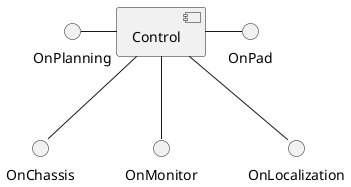 
@startuml
OnPlanning - [Control]
[Control] - OnPad
[Control] -- OnChassis
[Control] -- OnMonitor
[Control] -- OnLocalization
@enduml

@startuml
Vehicle -> CANBus: ChassisDetails
Control -> CANBus: ControlCommand 
Guardian -> CANBus: GuardianCommand
CANBus --> CyberRT: ChassisStatus
CANBus --> CyberRT: ChasisDetailsStatus 
@enduml


@startuml

LIDAR - [Perception]
[Perception] - Camera
[Perception] -- RADAR
[Perception] -- ChassisDetails



@enduml